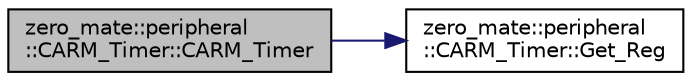 digraph "zero_mate::peripheral::CARM_Timer::CARM_Timer"
{
 // LATEX_PDF_SIZE
  bgcolor="transparent";
  edge [fontname="Helvetica",fontsize="10",labelfontname="Helvetica",labelfontsize="10"];
  node [fontname="Helvetica",fontsize="10",shape=record];
  rankdir="LR";
  Node1 [label="zero_mate::peripheral\l::CARM_Timer::CARM_Timer",height=0.2,width=0.4,color="black", fillcolor="grey75", style="filled", fontcolor="black",tooltip=" "];
  Node1 -> Node2 [color="midnightblue",fontsize="10",style="solid",fontname="Helvetica"];
  Node2 [label="zero_mate::peripheral\l::CARM_Timer::Get_Reg",height=0.2,width=0.4,color="black",URL="$classzero__mate_1_1peripheral_1_1CARM__Timer.html#a8aa88bde21b52e4ae5132f8e2a5fb73a",tooltip=" "];
}
